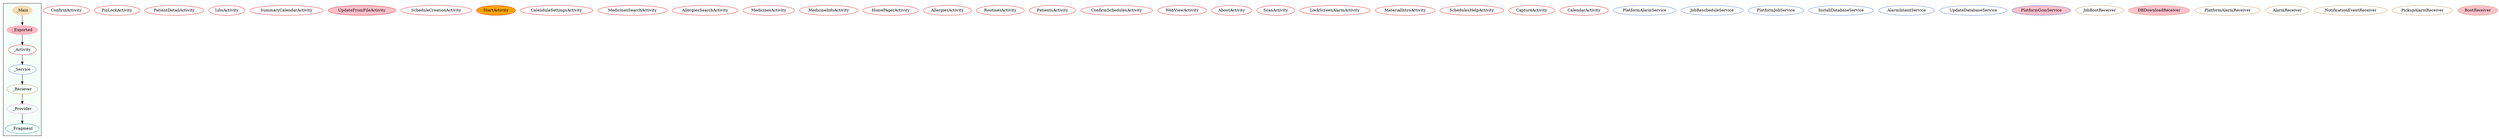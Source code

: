 digraph G {
subgraph cluster_legend{ 
bgcolor=mintcream;
_Activity[color = red];
_Service[color = royalblue];
_Provider[color = violet];
_Reciever[color = peru];
_Fragment[color = teal];
_Main[style=filled, fillcolor=wheat, color = mintcream];
_Exported[style=filled, fillcolor=lightpink, color = mintcream];
_Main -> _Exported -> _Activity -> _Service -> _Reciever -> _Provider -> _Fragment; 
}
ConfirmActivity[color = red];
PinLockActivity[color = red];
PatientDetailActivity[color = red];
LibsActivity[color = red];
SummaryCalendarActivity[color = red];
UpdateFromFileActivity[style=filled, fillcolor=pink, color = red];
ScheduleCreationActivity[color = red];
StartActivity[style=filled, fillcolor=orange, color = red];
CalendulaSettingsActivity[color = red];
MedicinesSearchActivity[color = red];
AllergiesSearchActivity[color = red];
MedicinesActivity[color = red];
MedicineInfoActivity[color = red];
HomePagerActivity[color = red];
AllergiesActivity[color = red];
RoutinesActivity[color = red];
PatientsActivity[color = red];
ConfirmSchedulesActivity[color = red];
WebViewActivity[color = red];
AboutActivity[color = red];
ScanActivity[color = red];
LockScreenAlarmActivity[color = red];
MaterialIntroActivity[color = red];
SchedulesHelpActivity[color = red];
CaptureActivity[color = red];
CalendarActivity[color = red];
PlatformAlarmService[color = royalblue];
JobRescheduleService[color = royalblue];
PlatformJobService[color = royalblue];
InstallDatabaseService[color = royalblue];
AlarmIntentService[color = royalblue];
UpdateDatabaseService[color = royalblue];
PlatformGcmService[style=filled, fillcolor=pink, color = royalblue];
JobBootReceiver[color = peru];
DBDownloadReceiver[style=filled, fillcolor=pink, color = peru];
PlatformAlarmReceiver[color = peru];
AlarmReceiver[color = peru];
NotificationEventReceiver[color = peru];
PickupAlarmReceiver[color = peru];
BootReceiver[style=filled, fillcolor=pink, color = peru];
}
